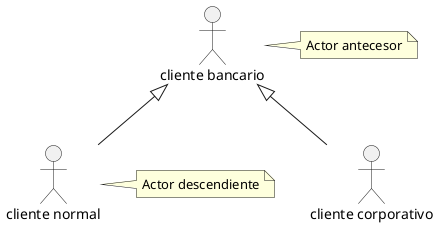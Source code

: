 @startuml
'https://plantuml.com/sequence-diagram
:cliente bancario: as banco
:cliente corporativo: as corpo
:cliente normal: as normal
banco <|--corpo
banco <|--normal
note right of banco : Actor antecesor
note right of normal : Actor descendiente
@enduml